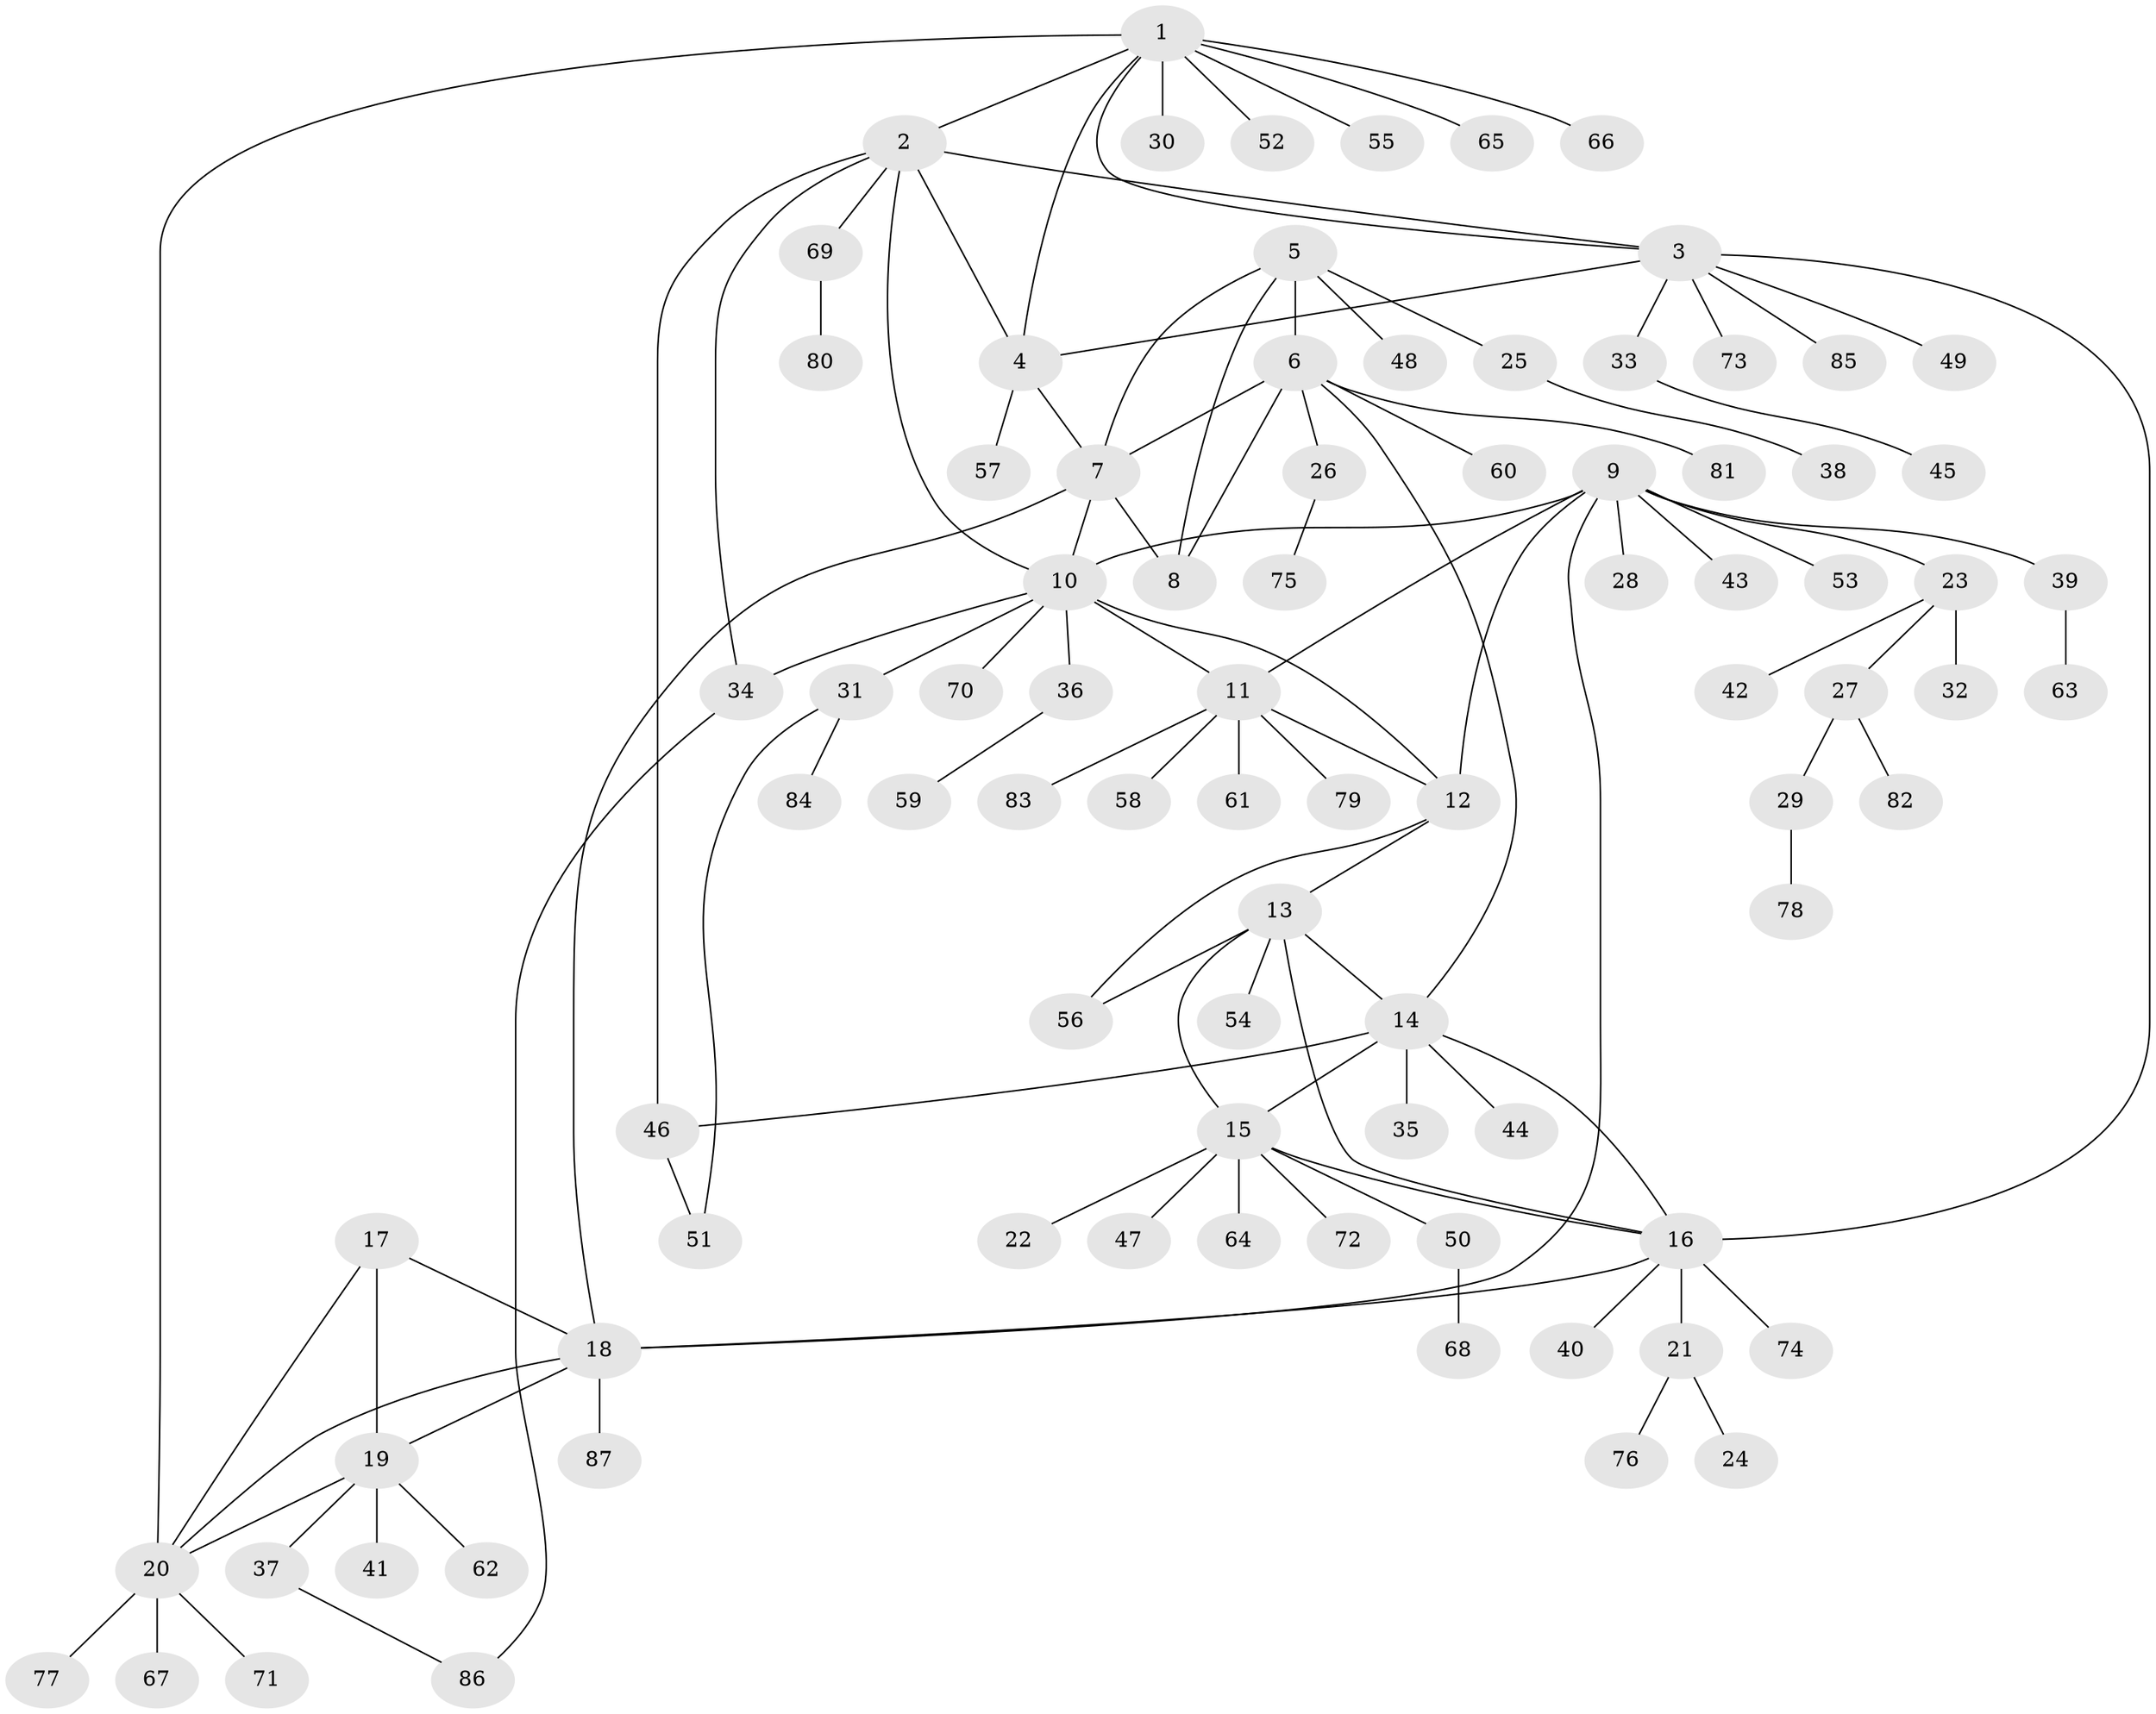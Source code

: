 // coarse degree distribution, {7: 0.05, 6: 0.05, 9: 0.06666666666666667, 3: 0.05, 2: 0.1, 8: 0.016666666666666666, 4: 0.03333333333333333, 5: 0.016666666666666666, 1: 0.6166666666666667}
// Generated by graph-tools (version 1.1) at 2025/24/03/03/25 07:24:10]
// undirected, 87 vertices, 112 edges
graph export_dot {
graph [start="1"]
  node [color=gray90,style=filled];
  1;
  2;
  3;
  4;
  5;
  6;
  7;
  8;
  9;
  10;
  11;
  12;
  13;
  14;
  15;
  16;
  17;
  18;
  19;
  20;
  21;
  22;
  23;
  24;
  25;
  26;
  27;
  28;
  29;
  30;
  31;
  32;
  33;
  34;
  35;
  36;
  37;
  38;
  39;
  40;
  41;
  42;
  43;
  44;
  45;
  46;
  47;
  48;
  49;
  50;
  51;
  52;
  53;
  54;
  55;
  56;
  57;
  58;
  59;
  60;
  61;
  62;
  63;
  64;
  65;
  66;
  67;
  68;
  69;
  70;
  71;
  72;
  73;
  74;
  75;
  76;
  77;
  78;
  79;
  80;
  81;
  82;
  83;
  84;
  85;
  86;
  87;
  1 -- 2;
  1 -- 3;
  1 -- 4;
  1 -- 20;
  1 -- 30;
  1 -- 52;
  1 -- 55;
  1 -- 65;
  1 -- 66;
  2 -- 3;
  2 -- 4;
  2 -- 10;
  2 -- 34;
  2 -- 46;
  2 -- 69;
  3 -- 4;
  3 -- 16;
  3 -- 33;
  3 -- 49;
  3 -- 73;
  3 -- 85;
  4 -- 7;
  4 -- 57;
  5 -- 6;
  5 -- 7;
  5 -- 8;
  5 -- 25;
  5 -- 48;
  6 -- 7;
  6 -- 8;
  6 -- 14;
  6 -- 26;
  6 -- 60;
  6 -- 81;
  7 -- 8;
  7 -- 10;
  7 -- 18;
  9 -- 10;
  9 -- 11;
  9 -- 12;
  9 -- 18;
  9 -- 23;
  9 -- 28;
  9 -- 39;
  9 -- 43;
  9 -- 53;
  10 -- 11;
  10 -- 12;
  10 -- 31;
  10 -- 34;
  10 -- 36;
  10 -- 70;
  11 -- 12;
  11 -- 58;
  11 -- 61;
  11 -- 79;
  11 -- 83;
  12 -- 13;
  12 -- 56;
  13 -- 14;
  13 -- 15;
  13 -- 16;
  13 -- 54;
  13 -- 56;
  14 -- 15;
  14 -- 16;
  14 -- 35;
  14 -- 44;
  14 -- 46;
  15 -- 16;
  15 -- 22;
  15 -- 47;
  15 -- 50;
  15 -- 64;
  15 -- 72;
  16 -- 18;
  16 -- 21;
  16 -- 40;
  16 -- 74;
  17 -- 18;
  17 -- 19;
  17 -- 20;
  18 -- 19;
  18 -- 20;
  18 -- 87;
  19 -- 20;
  19 -- 37;
  19 -- 41;
  19 -- 62;
  20 -- 67;
  20 -- 71;
  20 -- 77;
  21 -- 24;
  21 -- 76;
  23 -- 27;
  23 -- 32;
  23 -- 42;
  25 -- 38;
  26 -- 75;
  27 -- 29;
  27 -- 82;
  29 -- 78;
  31 -- 51;
  31 -- 84;
  33 -- 45;
  34 -- 86;
  36 -- 59;
  37 -- 86;
  39 -- 63;
  46 -- 51;
  50 -- 68;
  69 -- 80;
}
